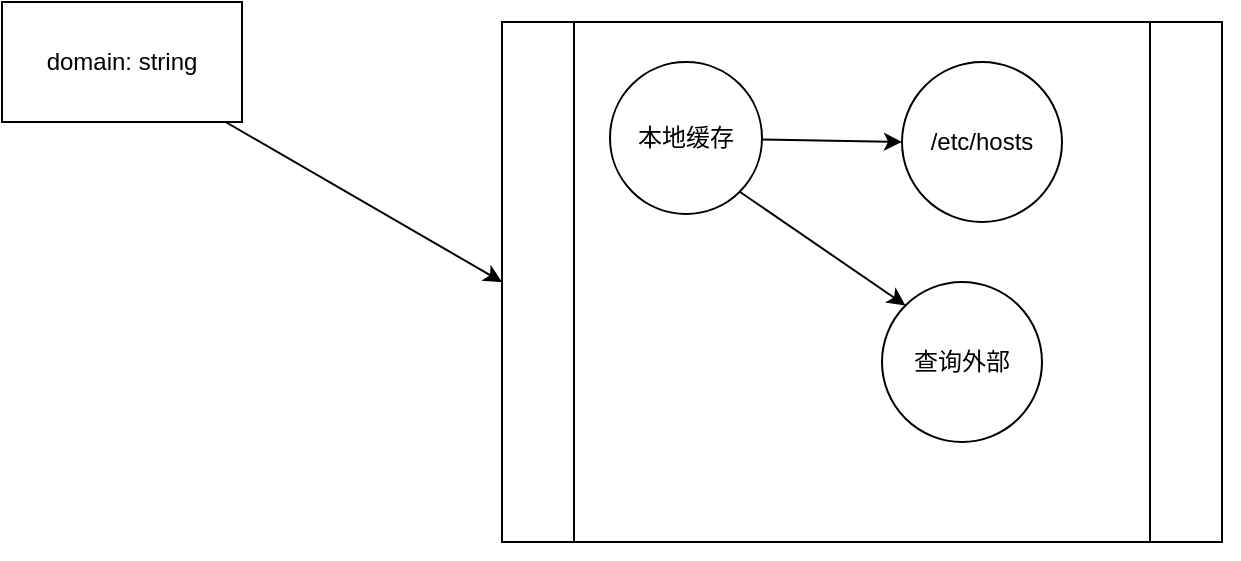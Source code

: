 <mxfile>
    <diagram id="SE49vrlIgHZ2Mv98Tyr_" name="第 1 页">
        <mxGraphModel dx="845" dy="410" grid="1" gridSize="10" guides="1" tooltips="1" connect="1" arrows="1" fold="1" page="1" pageScale="1" pageWidth="827" pageHeight="1169" math="0" shadow="0">
            <root>
                <mxCell id="0"/>
                <mxCell id="1" parent="0"/>
                <mxCell id="4" style="edgeStyle=none;html=1;entryX=0;entryY=0.5;entryDx=0;entryDy=0;" parent="1" source="2" target="3" edge="1">
                    <mxGeometry relative="1" as="geometry"/>
                </mxCell>
                <mxCell id="2" value="domain: string" style="rounded=0;whiteSpace=wrap;html=1;" parent="1" vertex="1">
                    <mxGeometry x="30" y="70" width="120" height="60" as="geometry"/>
                </mxCell>
                <mxCell id="5" style="edgeStyle=none;html=1;exitX=1;exitY=1;exitDx=0;exitDy=0;" edge="1" parent="1" source="3">
                    <mxGeometry relative="1" as="geometry">
                        <mxPoint x="460" y="220" as="targetPoint"/>
                    </mxGeometry>
                </mxCell>
                <mxCell id="3" value="" style="shape=process;whiteSpace=wrap;html=1;backgroundOutline=1;" parent="1" vertex="1">
                    <mxGeometry x="280" y="80" width="360" height="260" as="geometry"/>
                </mxCell>
                <mxCell id="9" style="edgeStyle=none;html=1;entryX=0;entryY=0.5;entryDx=0;entryDy=0;" edge="1" parent="1" source="6" target="7">
                    <mxGeometry relative="1" as="geometry"/>
                </mxCell>
                <mxCell id="10" style="edgeStyle=none;html=1;exitX=1;exitY=1;exitDx=0;exitDy=0;entryX=0;entryY=0;entryDx=0;entryDy=0;" edge="1" parent="1" source="6" target="8">
                    <mxGeometry relative="1" as="geometry"/>
                </mxCell>
                <mxCell id="6" value="本地缓存" style="ellipse;whiteSpace=wrap;html=1;aspect=fixed;" vertex="1" parent="1">
                    <mxGeometry x="334" y="100" width="76" height="76" as="geometry"/>
                </mxCell>
                <mxCell id="7" value="/etc/hosts" style="ellipse;whiteSpace=wrap;html=1;aspect=fixed;" vertex="1" parent="1">
                    <mxGeometry x="480" y="100" width="80" height="80" as="geometry"/>
                </mxCell>
                <mxCell id="8" value="查询外部" style="ellipse;whiteSpace=wrap;html=1;aspect=fixed;" vertex="1" parent="1">
                    <mxGeometry x="470" y="210" width="80" height="80" as="geometry"/>
                </mxCell>
            </root>
        </mxGraphModel>
    </diagram>
</mxfile>